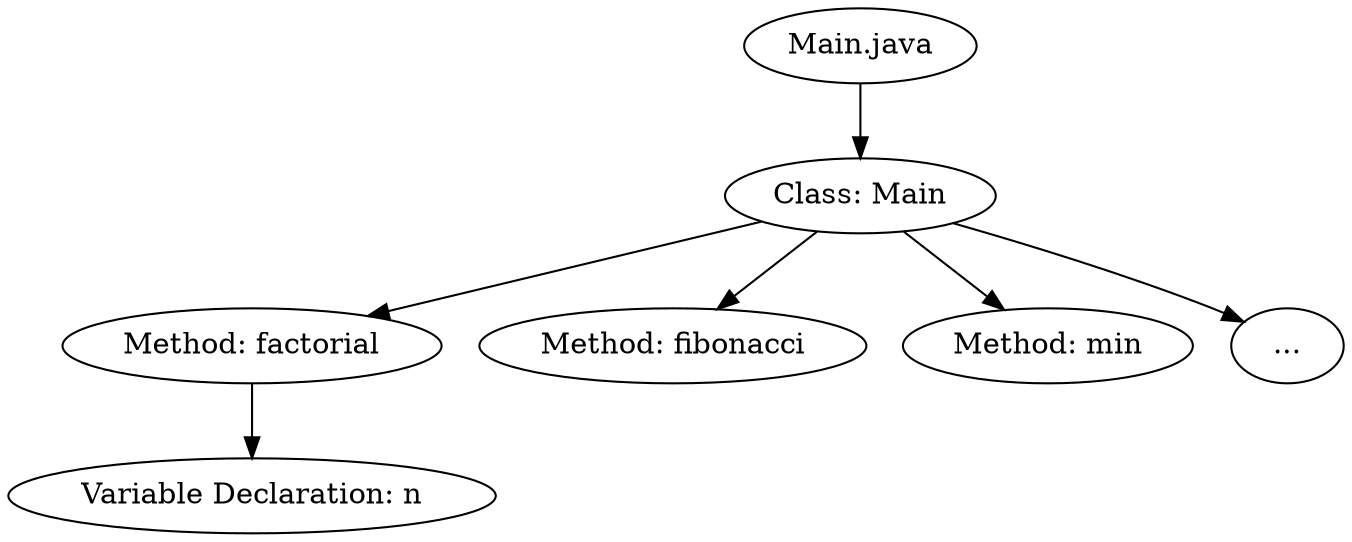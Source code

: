 digraph G
{
        node [shape = ellipse];

        node0 [ label = "Main.java"];
        node1 [ label = "Class: Main"];
	node2 [ label = "Method: factorial"];
	node3 [ label = "Method: fibonacci"];
	node4 [ label = "Method: min"];
	node5 [ label = "..."];
	node6 [ label = "Variable Declaration: n"];


        "node0" -> "node1";
        "node1" -> "node2";
        "node1" -> "node3";
        "node1" -> "node4";
        "node1" -> "node5";
	"node2" -> "node6";

}
